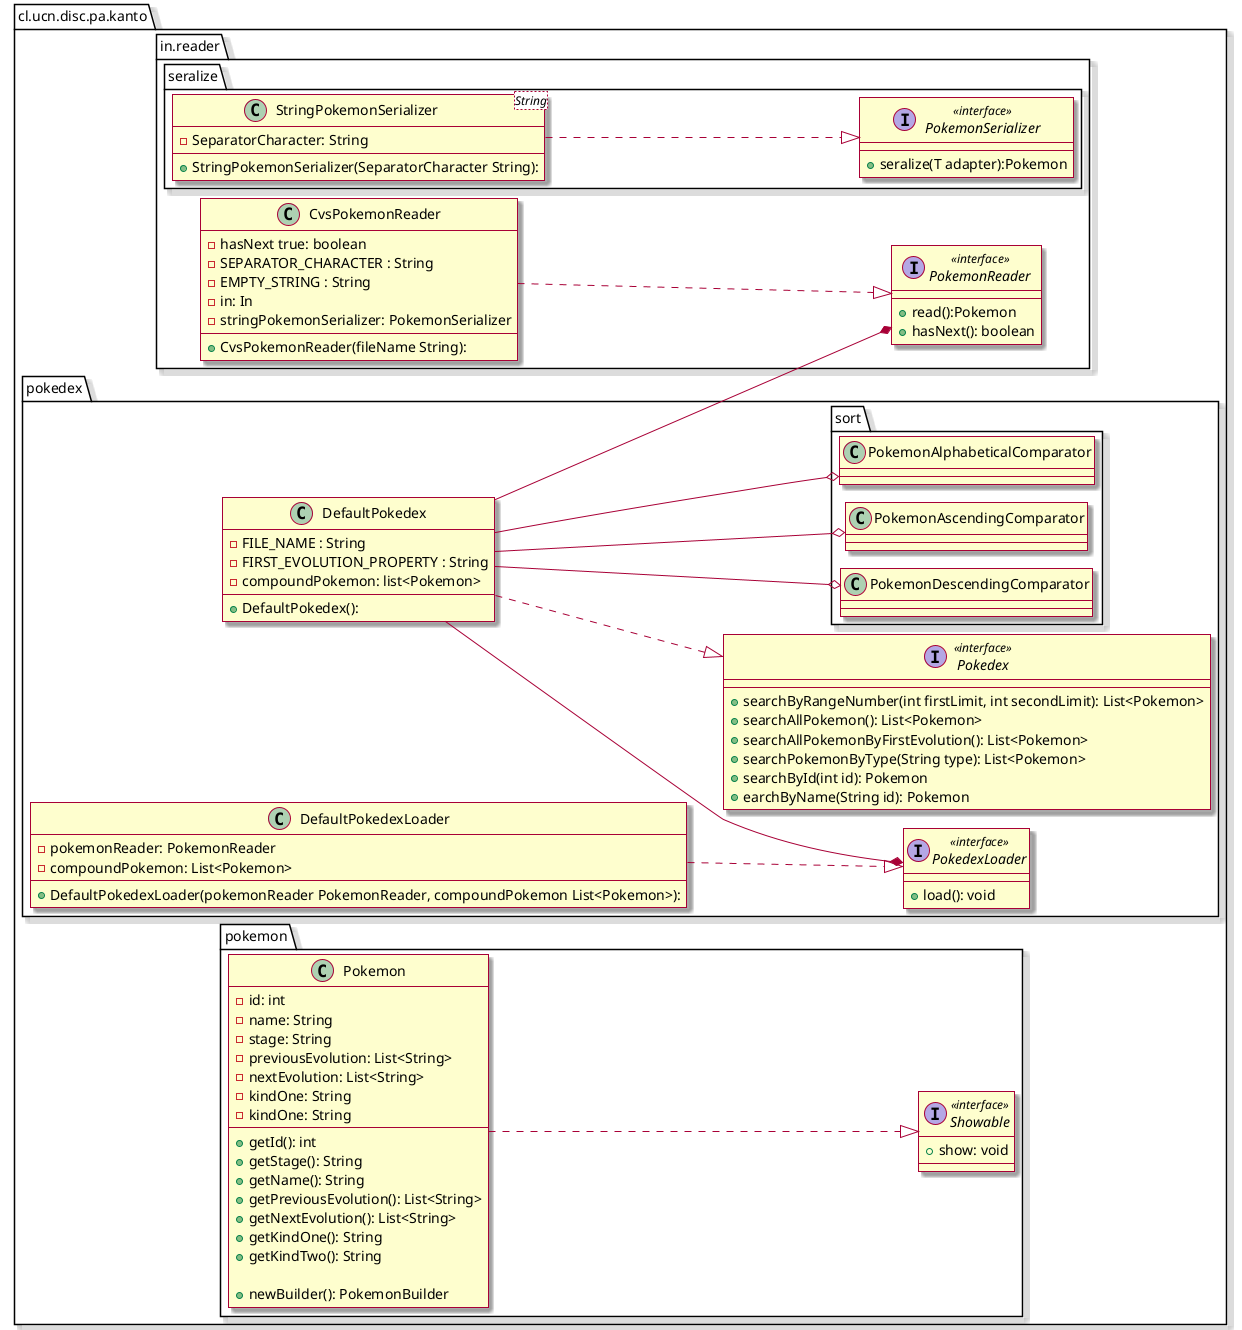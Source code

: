 @startuml
!pragma layout smetana
skin rose

left to right direction
set namespaceSeparator none
package cl.ucn.disc.pa.kanto {

    package in.reader {

        interface PokemonReader <<interface>> {
            +read():Pokemon
            +hasNext(): boolean
        }
        class CvsPokemonReader {
            -hasNext true: boolean
            -SEPARATOR_CHARACTER : String
            -EMPTY_STRING : String
            -in: In
            -stringPokemonSerializer: PokemonSerializer

            +CvsPokemonReader(fileName String):
        }


        package seralize {
            class StringPokemonSerializer<String> {
                -SeparatorCharacter: String

                +StringPokemonSerializer(SeparatorCharacter String):
            }

            interface PokemonSerializer <<interface>> {
                + seralize(T adapter):Pokemon
            }
        }

    }

    package pokedex {
        class DefaultPokedex {
            - FILE_NAME : String
            -FIRST_EVOLUTION_PROPERTY : String
            -compoundPokemon: list<Pokemon>

            +DefaultPokedex():

        }
        class DefaultPokedexLoader {
            -pokemonReader: PokemonReader
            -compoundPokemon: List<Pokemon>

            +DefaultPokedexLoader(pokemonReader PokemonReader, compoundPokemon List<Pokemon>):

        }
        interface Pokedex <<interface>>{
            +searchByRangeNumber(int firstLimit, int secondLimit): List<Pokemon>
            +searchAllPokemon(): List<Pokemon>
            +searchAllPokemonByFirstEvolution(): List<Pokemon>
            +searchPokemonByType(String type): List<Pokemon>
            +searchById(int id): Pokemon
            +earchByName(String id): Pokemon

        }
        interface PokedexLoader <<interface>> {
            +load(): void
        }

        package sort {
            class PokemonAlphabeticalComparator {
            }
            class PokemonAscendingComparator {
            }
            class PokemonDescendingComparator {
            }

        }

    }




    package pokemon {
        class Pokemon {
            -id: int
            -name: String
            -stage: String
            -previousEvolution: List<String>
            -nextEvolution: List<String>
            -kindOne: String
            -kindOne: String

            +getId(): int
            +getStage(): String
            +getName(): String
            +getPreviousEvolution(): List<String>
            +getNextEvolution(): List<String>
            +getKindOne(): String
            +getKindTwo(): String

            +newBuilder(): PokemonBuilder


        }
        interface Showable <<interface>> {
            +show: void
        }
    }

}

StringPokemonSerializer ..|> PokemonSerializer
CvsPokemonReader ..|> PokemonReader

DefaultPokedex --* PokedexLoader

DefaultPokedex --o PokemonAlphabeticalComparator
DefaultPokedex --o PokemonAscendingComparator
DefaultPokedex --o PokemonDescendingComparator

DefaultPokedex ..|> Pokedex
DefaultPokedexLoader ..|> PokedexLoader

DefaultPokedex --* PokemonReader

Pokemon ..|> Showable
@enduml